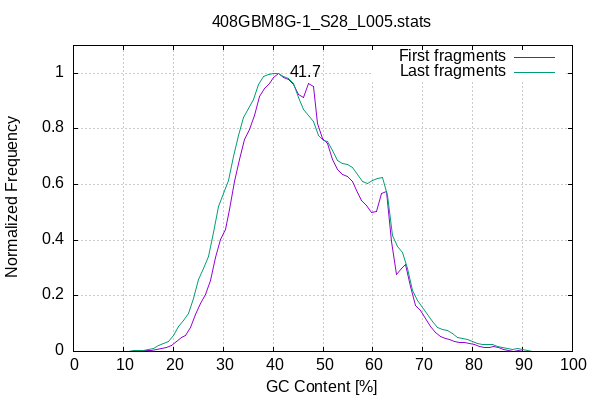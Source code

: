 
            set terminal png size 600,400 truecolor
            set output "408GBM8G-1_S28_L005-gc-content.png"
            set grid xtics ytics y2tics back lc rgb "#cccccc"
            set title "408GBM8G-1_S28_L005.stats" noenhanced
            set ylabel "Normalized Frequency"
            set xlabel "GC Content [%]"
            set yrange [0:1.1]
            set label sprintf("%.1f",41.71) at 41.71,1 front offset 1,0
            plot '-' smooth csplines with lines lc 1 title 'First fragments' , '-' smooth csplines with lines lc 2 title 'Last fragments'
        0	0.000822
1	0.000279
3	0.000217
4	0.000226
5	0.000426
7	0.000479
8	0.000875
9	0.000711
11	0.000719
12	0.001097
13	0.001648
15	0.002842
16	0.004764
17	0.008026
19	0.017839
20	0.025920
21	0.043361
23	0.067720
24	0.106439
25	0.156486
27	0.227246
28	0.298813
29	0.383325
31	0.475769
32	0.579252
33	0.663763
34	0.746546
36	0.831601
37	0.902577
38	0.941904
40	0.979699
41	1.000000
42	0.988441
44	0.963437
45	0.925981
46	0.912461
48	0.953784
49	0.820151
51	0.746353
52	0.686897
53	0.651106
55	0.626762
56	0.606791
57	0.564008
59	0.518265
60	0.495050
61	0.516253
63	0.541196
64	0.332089
65	0.278319
67	0.295113
68	0.193180
69	0.160510
71	0.104423
72	0.077684
73	0.060083
75	0.044560
76	0.037597
77	0.033202
79	0.030721
80	0.026694
81	0.018358
83	0.013817
84	0.016433
85	0.016502
87	0.003416
88	0.001616
89	0.001904
91	0.000708
92	0.000475
93	0.000072
95	0.000026
96	0.000001
97	0.000003
end
0	0.000226
1	0.000263
3	0.000420
4	0.000458
5	0.000428
7	0.000378
8	0.000482
9	0.000739
11	0.001143
12	0.001972
13	0.003578
15	0.006754
16	0.011575
17	0.020678
19	0.036448
20	0.057570
21	0.090195
23	0.135268
24	0.191121
25	0.258407
27	0.341131
28	0.428834
29	0.520649
31	0.616055
32	0.700640
33	0.775133
34	0.842493
36	0.904505
37	0.961507
38	0.987582
40	0.999104
41	1.000000
42	0.988604
44	0.962331
45	0.912498
46	0.868317
48	0.825319
49	0.775972
51	0.753366
52	0.722689
53	0.687261
55	0.673248
56	0.659878
57	0.637168
59	0.602760
60	0.614512
61	0.622528
63	0.561476
64	0.418379
65	0.377483
67	0.298482
68	0.217585
69	0.182375
71	0.133921
72	0.106809
73	0.087028
75	0.074827
76	0.064072
77	0.049990
79	0.043521
80	0.036640
81	0.029467
83	0.024917
84	0.024150
85	0.017283
87	0.009332
88	0.006261
89	0.009341
91	0.002041
92	0.000935
93	0.000253
95	0.000129
96	0.000028
97	0.000016
99	0.000001
end
